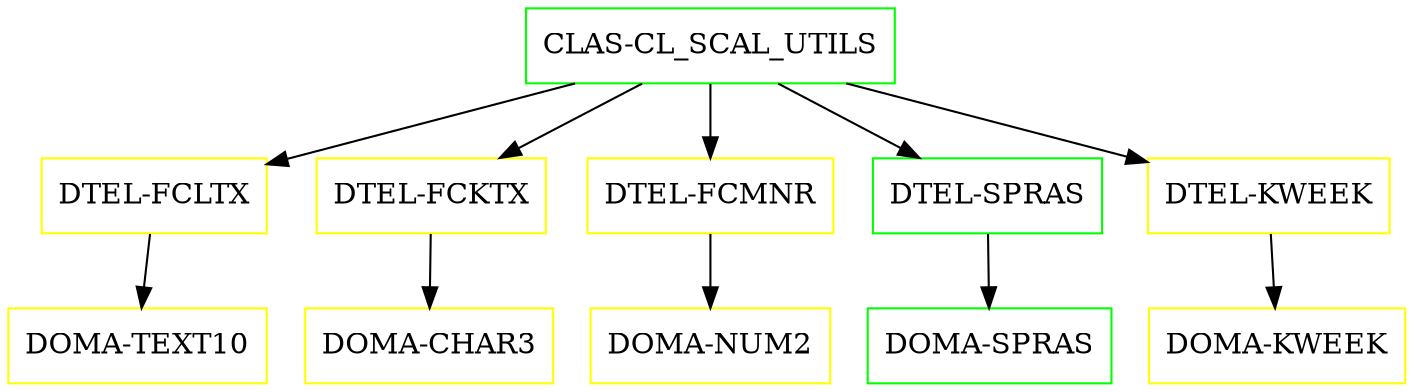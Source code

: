 digraph G {
  "CLAS-CL_SCAL_UTILS" [shape=box,color=green];
  "DTEL-FCLTX" [shape=box,color=yellow,URL="./DTEL_FCLTX.html"];
  "DOMA-TEXT10" [shape=box,color=yellow,URL="./DOMA_TEXT10.html"];
  "DTEL-FCKTX" [shape=box,color=yellow,URL="./DTEL_FCKTX.html"];
  "DOMA-CHAR3" [shape=box,color=yellow,URL="./DOMA_CHAR3.html"];
  "DTEL-FCMNR" [shape=box,color=yellow,URL="./DTEL_FCMNR.html"];
  "DOMA-NUM2" [shape=box,color=yellow,URL="./DOMA_NUM2.html"];
  "DTEL-SPRAS" [shape=box,color=green,URL="./DTEL_SPRAS.html"];
  "DOMA-SPRAS" [shape=box,color=green,URL="./DOMA_SPRAS.html"];
  "DTEL-KWEEK" [shape=box,color=yellow,URL="./DTEL_KWEEK.html"];
  "DOMA-KWEEK" [shape=box,color=yellow,URL="./DOMA_KWEEK.html"];
  "CLAS-CL_SCAL_UTILS" -> "DTEL-KWEEK";
  "CLAS-CL_SCAL_UTILS" -> "DTEL-SPRAS";
  "CLAS-CL_SCAL_UTILS" -> "DTEL-FCMNR";
  "CLAS-CL_SCAL_UTILS" -> "DTEL-FCKTX";
  "CLAS-CL_SCAL_UTILS" -> "DTEL-FCLTX";
  "DTEL-FCLTX" -> "DOMA-TEXT10";
  "DTEL-FCKTX" -> "DOMA-CHAR3";
  "DTEL-FCMNR" -> "DOMA-NUM2";
  "DTEL-SPRAS" -> "DOMA-SPRAS";
  "DTEL-KWEEK" -> "DOMA-KWEEK";
}
